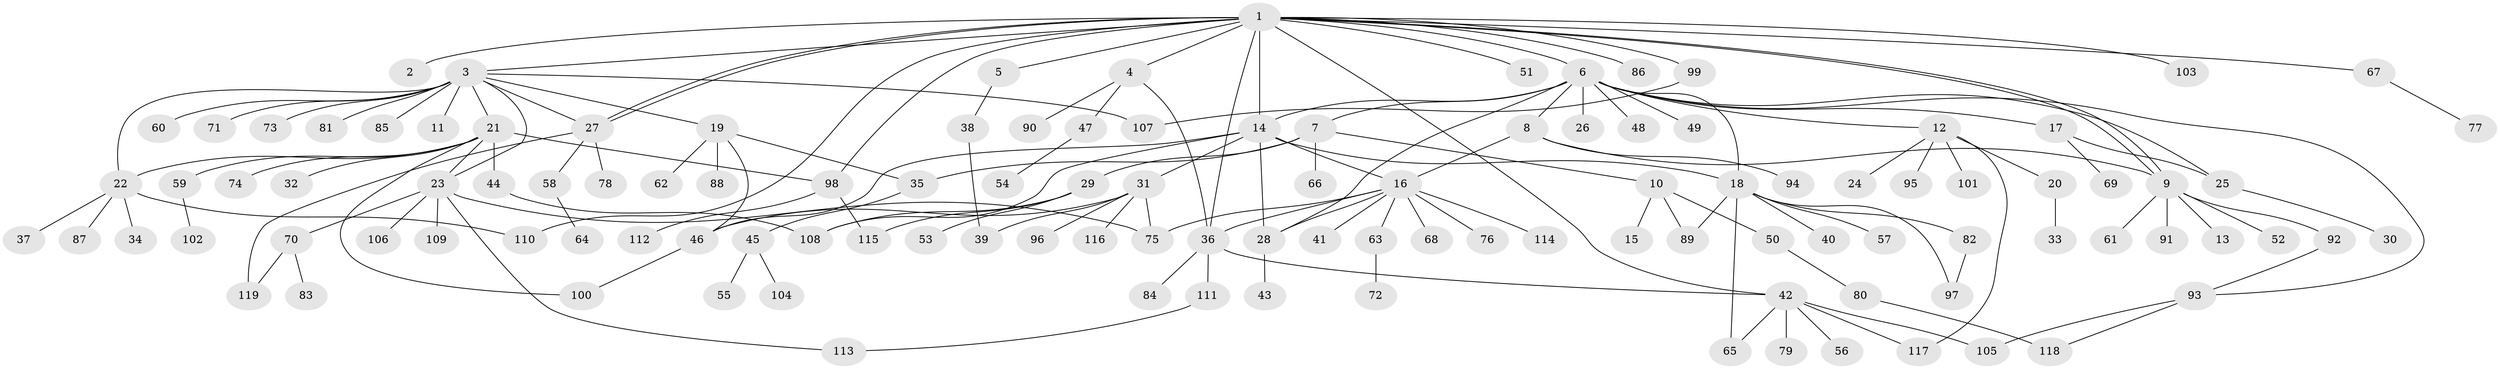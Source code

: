 // Generated by graph-tools (version 1.1) at 2025/01/03/09/25 03:01:56]
// undirected, 119 vertices, 155 edges
graph export_dot {
graph [start="1"]
  node [color=gray90,style=filled];
  1;
  2;
  3;
  4;
  5;
  6;
  7;
  8;
  9;
  10;
  11;
  12;
  13;
  14;
  15;
  16;
  17;
  18;
  19;
  20;
  21;
  22;
  23;
  24;
  25;
  26;
  27;
  28;
  29;
  30;
  31;
  32;
  33;
  34;
  35;
  36;
  37;
  38;
  39;
  40;
  41;
  42;
  43;
  44;
  45;
  46;
  47;
  48;
  49;
  50;
  51;
  52;
  53;
  54;
  55;
  56;
  57;
  58;
  59;
  60;
  61;
  62;
  63;
  64;
  65;
  66;
  67;
  68;
  69;
  70;
  71;
  72;
  73;
  74;
  75;
  76;
  77;
  78;
  79;
  80;
  81;
  82;
  83;
  84;
  85;
  86;
  87;
  88;
  89;
  90;
  91;
  92;
  93;
  94;
  95;
  96;
  97;
  98;
  99;
  100;
  101;
  102;
  103;
  104;
  105;
  106;
  107;
  108;
  109;
  110;
  111;
  112;
  113;
  114;
  115;
  116;
  117;
  118;
  119;
  1 -- 2;
  1 -- 3;
  1 -- 4;
  1 -- 5;
  1 -- 6;
  1 -- 9;
  1 -- 9;
  1 -- 14;
  1 -- 27;
  1 -- 27;
  1 -- 36;
  1 -- 42;
  1 -- 51;
  1 -- 67;
  1 -- 86;
  1 -- 98;
  1 -- 99;
  1 -- 103;
  1 -- 110;
  3 -- 11;
  3 -- 19;
  3 -- 21;
  3 -- 22;
  3 -- 23;
  3 -- 27;
  3 -- 60;
  3 -- 71;
  3 -- 73;
  3 -- 81;
  3 -- 85;
  3 -- 107;
  4 -- 36;
  4 -- 47;
  4 -- 90;
  5 -- 38;
  6 -- 7;
  6 -- 8;
  6 -- 12;
  6 -- 14;
  6 -- 17;
  6 -- 18;
  6 -- 25;
  6 -- 26;
  6 -- 28;
  6 -- 48;
  6 -- 49;
  6 -- 93;
  7 -- 10;
  7 -- 29;
  7 -- 35;
  7 -- 66;
  8 -- 9;
  8 -- 16;
  8 -- 94;
  9 -- 13;
  9 -- 52;
  9 -- 61;
  9 -- 91;
  9 -- 92;
  10 -- 15;
  10 -- 50;
  10 -- 89;
  12 -- 20;
  12 -- 24;
  12 -- 95;
  12 -- 101;
  12 -- 117;
  14 -- 16;
  14 -- 18;
  14 -- 28;
  14 -- 31;
  14 -- 46;
  14 -- 108;
  16 -- 28;
  16 -- 36;
  16 -- 41;
  16 -- 63;
  16 -- 68;
  16 -- 75;
  16 -- 76;
  16 -- 114;
  17 -- 25;
  17 -- 69;
  18 -- 40;
  18 -- 57;
  18 -- 65;
  18 -- 82;
  18 -- 89;
  18 -- 97;
  19 -- 35;
  19 -- 46;
  19 -- 62;
  19 -- 88;
  20 -- 33;
  21 -- 22;
  21 -- 23;
  21 -- 32;
  21 -- 44;
  21 -- 59;
  21 -- 74;
  21 -- 98;
  21 -- 100;
  22 -- 34;
  22 -- 37;
  22 -- 87;
  22 -- 110;
  23 -- 70;
  23 -- 75;
  23 -- 106;
  23 -- 109;
  23 -- 113;
  25 -- 30;
  27 -- 58;
  27 -- 78;
  27 -- 119;
  28 -- 43;
  29 -- 53;
  29 -- 108;
  29 -- 115;
  31 -- 39;
  31 -- 46;
  31 -- 75;
  31 -- 96;
  31 -- 116;
  35 -- 45;
  36 -- 42;
  36 -- 84;
  36 -- 111;
  38 -- 39;
  42 -- 56;
  42 -- 65;
  42 -- 79;
  42 -- 105;
  42 -- 117;
  44 -- 108;
  45 -- 55;
  45 -- 104;
  46 -- 100;
  47 -- 54;
  50 -- 80;
  58 -- 64;
  59 -- 102;
  63 -- 72;
  67 -- 77;
  70 -- 83;
  70 -- 119;
  80 -- 118;
  82 -- 97;
  92 -- 93;
  93 -- 105;
  93 -- 118;
  98 -- 112;
  98 -- 115;
  99 -- 107;
  111 -- 113;
}
